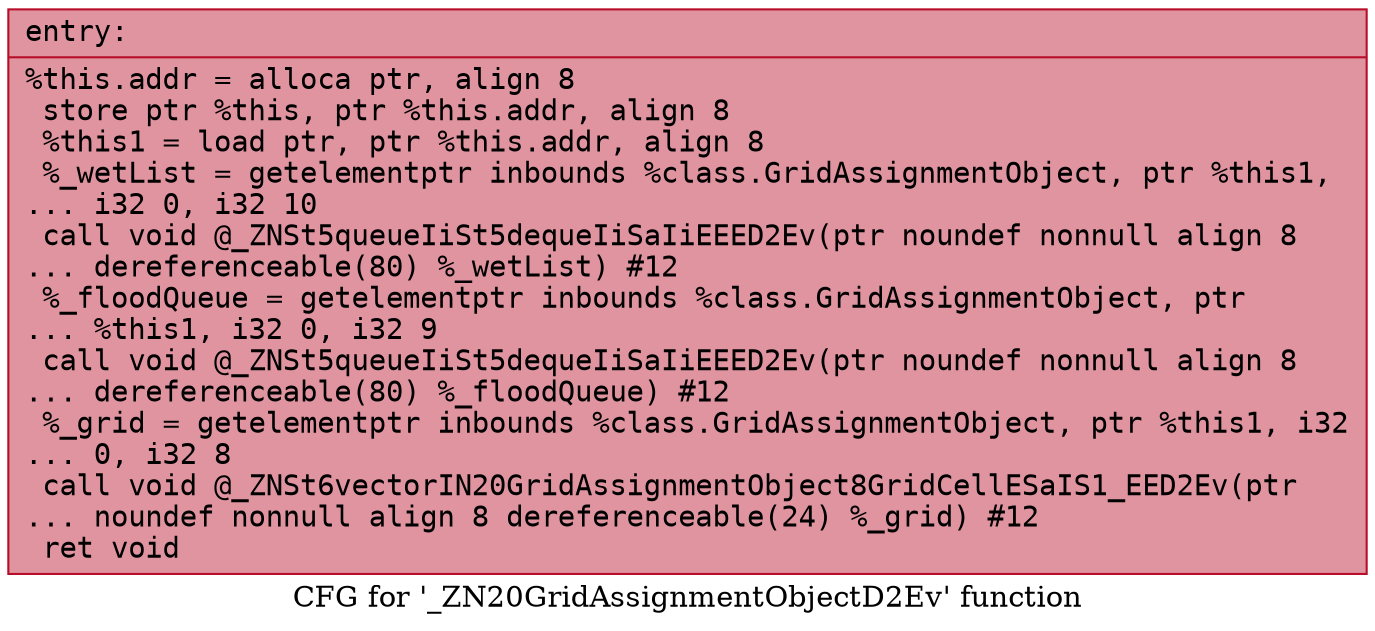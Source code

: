 digraph "CFG for '_ZN20GridAssignmentObjectD2Ev' function" {
	label="CFG for '_ZN20GridAssignmentObjectD2Ev' function";

	Node0x560dc9fca870 [shape=record,color="#b70d28ff", style=filled, fillcolor="#b70d2870" fontname="Courier",label="{entry:\l|  %this.addr = alloca ptr, align 8\l  store ptr %this, ptr %this.addr, align 8\l  %this1 = load ptr, ptr %this.addr, align 8\l  %_wetList = getelementptr inbounds %class.GridAssignmentObject, ptr %this1,\l... i32 0, i32 10\l  call void @_ZNSt5queueIiSt5dequeIiSaIiEEED2Ev(ptr noundef nonnull align 8\l... dereferenceable(80) %_wetList) #12\l  %_floodQueue = getelementptr inbounds %class.GridAssignmentObject, ptr\l... %this1, i32 0, i32 9\l  call void @_ZNSt5queueIiSt5dequeIiSaIiEEED2Ev(ptr noundef nonnull align 8\l... dereferenceable(80) %_floodQueue) #12\l  %_grid = getelementptr inbounds %class.GridAssignmentObject, ptr %this1, i32\l... 0, i32 8\l  call void @_ZNSt6vectorIN20GridAssignmentObject8GridCellESaIS1_EED2Ev(ptr\l... noundef nonnull align 8 dereferenceable(24) %_grid) #12\l  ret void\l}"];
}
